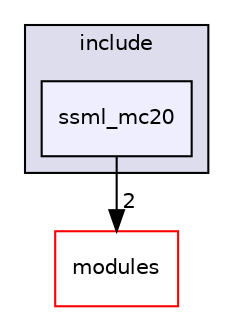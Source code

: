 digraph "ssml_mc20" {
  compound=true
  node [ fontsize="10", fontname="Helvetica"];
  edge [ labelfontsize="10", labelfontname="Helvetica"];
  subgraph clusterdir_789b4a59b44c28eca39ef4a86f03f505 {
    graph [ bgcolor="#ddddee", pencolor="black", label="include" fontname="Helvetica", fontsize="10", URL="dir_789b4a59b44c28eca39ef4a86f03f505.html"]
  dir_08ae05cdd475d0d79e66a96127768d7a [shape=box, label="ssml_mc20", style="filled", fillcolor="#eeeeff", pencolor="black", URL="dir_08ae05cdd475d0d79e66a96127768d7a.html"];
  }
  dir_ee3c23494b4011e6a628e4900ef262df [shape=box label="modules" fillcolor="white" style="filled" color="red" URL="dir_ee3c23494b4011e6a628e4900ef262df.html"];
  dir_08ae05cdd475d0d79e66a96127768d7a->dir_ee3c23494b4011e6a628e4900ef262df [headlabel="2", labeldistance=1.5 headhref="dir_000115_000074.html"];
}
